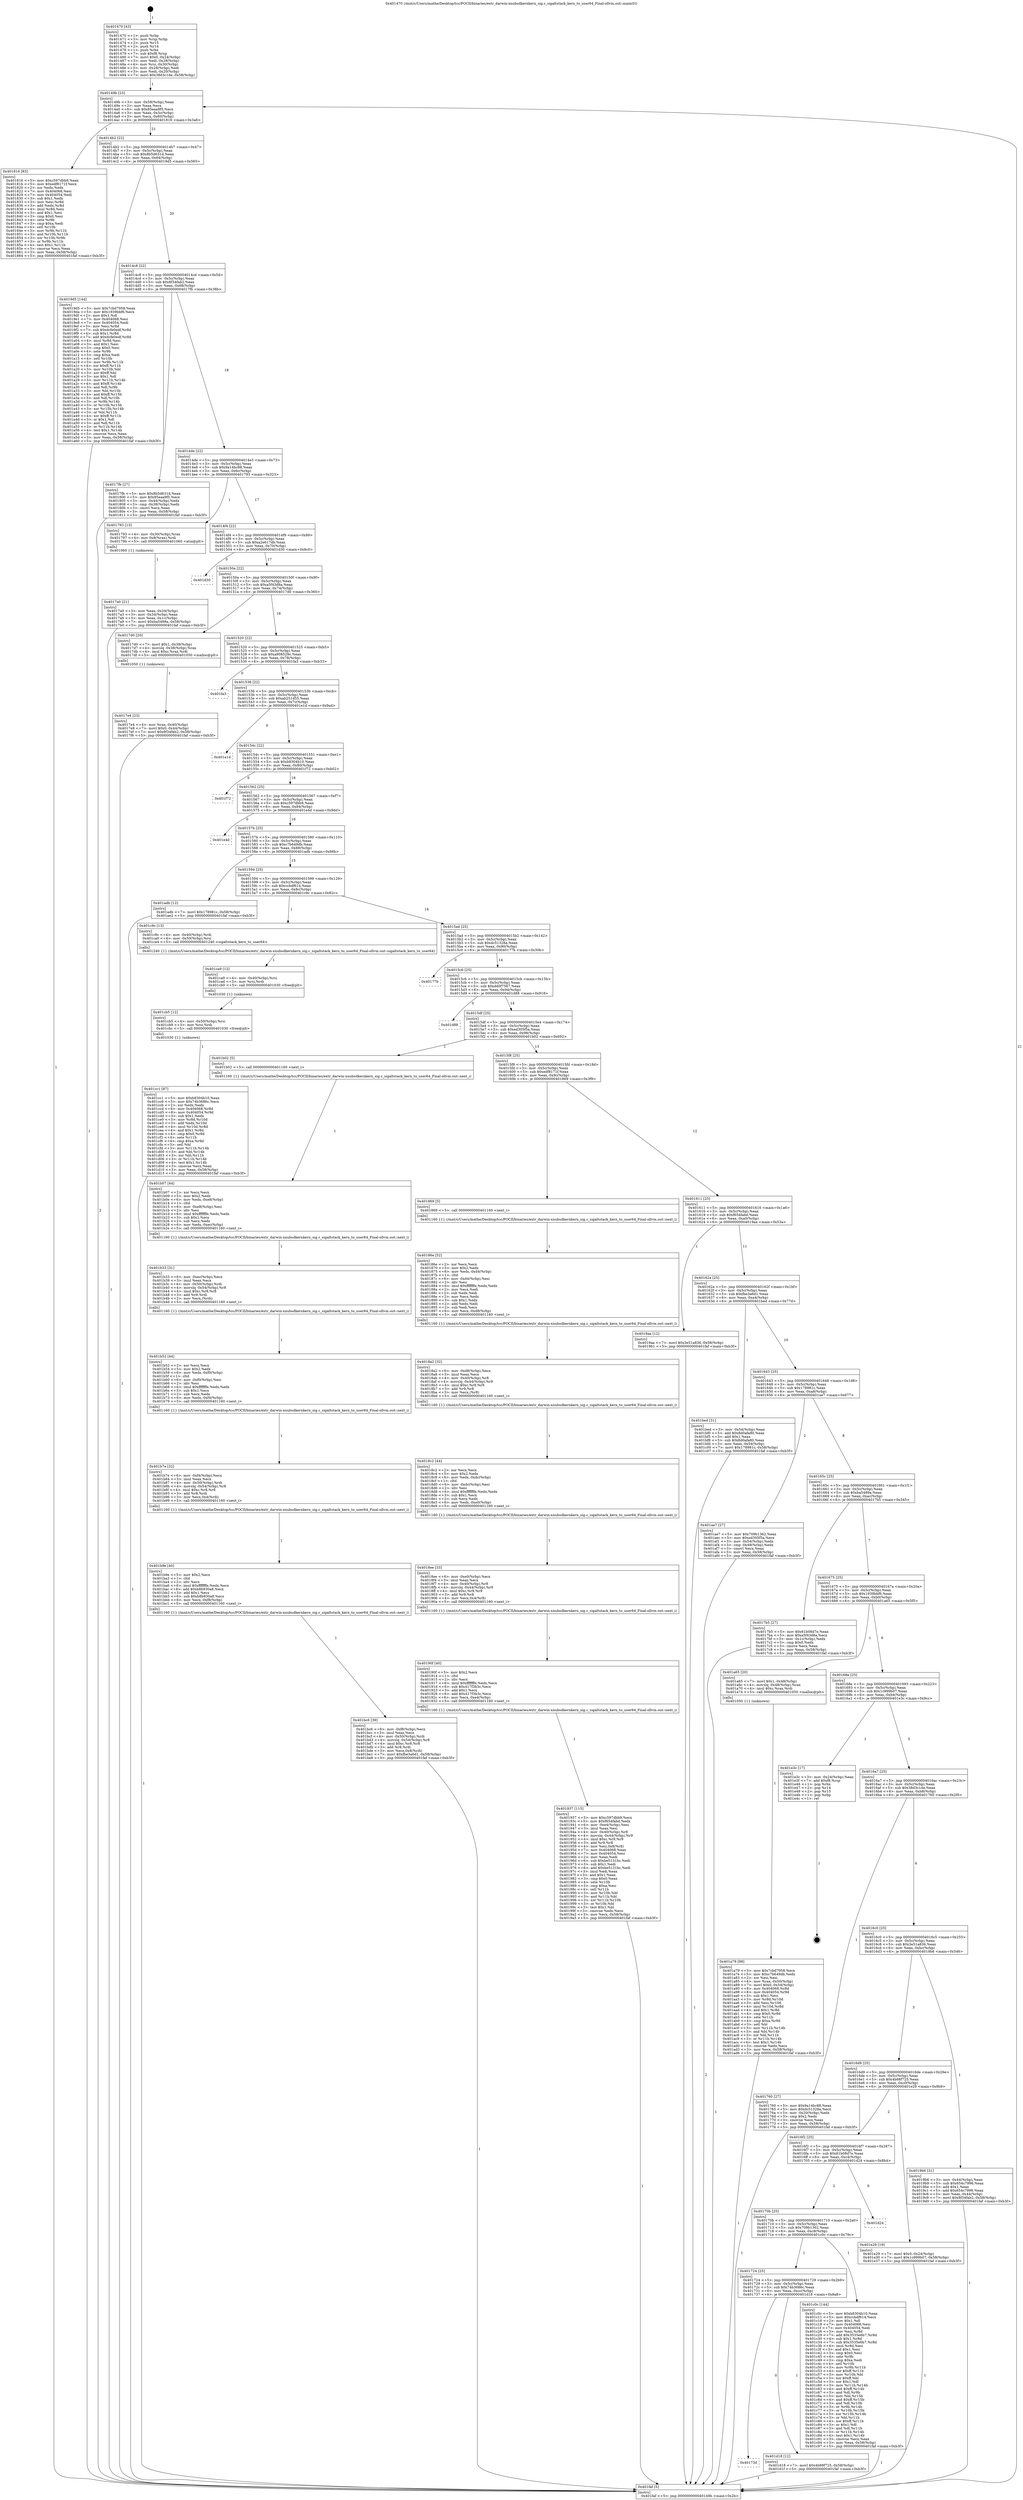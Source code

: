 digraph "0x401470" {
  label = "0x401470 (/mnt/c/Users/mathe/Desktop/tcc/POCII/binaries/extr_darwin-xnubsdkernkern_sig.c_sigaltstack_kern_to_user64_Final-ollvm.out::main(0))"
  labelloc = "t"
  node[shape=record]

  Entry [label="",width=0.3,height=0.3,shape=circle,fillcolor=black,style=filled]
  "0x40149b" [label="{
     0x40149b [23]\l
     | [instrs]\l
     &nbsp;&nbsp;0x40149b \<+3\>: mov -0x58(%rbp),%eax\l
     &nbsp;&nbsp;0x40149e \<+2\>: mov %eax,%ecx\l
     &nbsp;&nbsp;0x4014a0 \<+6\>: sub $0x85eaa9f5,%ecx\l
     &nbsp;&nbsp;0x4014a6 \<+3\>: mov %eax,-0x5c(%rbp)\l
     &nbsp;&nbsp;0x4014a9 \<+3\>: mov %ecx,-0x60(%rbp)\l
     &nbsp;&nbsp;0x4014ac \<+6\>: je 0000000000401816 \<main+0x3a6\>\l
  }"]
  "0x401816" [label="{
     0x401816 [83]\l
     | [instrs]\l
     &nbsp;&nbsp;0x401816 \<+5\>: mov $0xc597dbb9,%eax\l
     &nbsp;&nbsp;0x40181b \<+5\>: mov $0xedf8171f,%ecx\l
     &nbsp;&nbsp;0x401820 \<+2\>: xor %edx,%edx\l
     &nbsp;&nbsp;0x401822 \<+7\>: mov 0x404068,%esi\l
     &nbsp;&nbsp;0x401829 \<+7\>: mov 0x404054,%edi\l
     &nbsp;&nbsp;0x401830 \<+3\>: sub $0x1,%edx\l
     &nbsp;&nbsp;0x401833 \<+3\>: mov %esi,%r8d\l
     &nbsp;&nbsp;0x401836 \<+3\>: add %edx,%r8d\l
     &nbsp;&nbsp;0x401839 \<+4\>: imul %r8d,%esi\l
     &nbsp;&nbsp;0x40183d \<+3\>: and $0x1,%esi\l
     &nbsp;&nbsp;0x401840 \<+3\>: cmp $0x0,%esi\l
     &nbsp;&nbsp;0x401843 \<+4\>: sete %r9b\l
     &nbsp;&nbsp;0x401847 \<+3\>: cmp $0xa,%edi\l
     &nbsp;&nbsp;0x40184a \<+4\>: setl %r10b\l
     &nbsp;&nbsp;0x40184e \<+3\>: mov %r9b,%r11b\l
     &nbsp;&nbsp;0x401851 \<+3\>: and %r10b,%r11b\l
     &nbsp;&nbsp;0x401854 \<+3\>: xor %r10b,%r9b\l
     &nbsp;&nbsp;0x401857 \<+3\>: or %r9b,%r11b\l
     &nbsp;&nbsp;0x40185a \<+4\>: test $0x1,%r11b\l
     &nbsp;&nbsp;0x40185e \<+3\>: cmovne %ecx,%eax\l
     &nbsp;&nbsp;0x401861 \<+3\>: mov %eax,-0x58(%rbp)\l
     &nbsp;&nbsp;0x401864 \<+5\>: jmp 0000000000401faf \<main+0xb3f\>\l
  }"]
  "0x4014b2" [label="{
     0x4014b2 [22]\l
     | [instrs]\l
     &nbsp;&nbsp;0x4014b2 \<+5\>: jmp 00000000004014b7 \<main+0x47\>\l
     &nbsp;&nbsp;0x4014b7 \<+3\>: mov -0x5c(%rbp),%eax\l
     &nbsp;&nbsp;0x4014ba \<+5\>: sub $0x8b5d631d,%eax\l
     &nbsp;&nbsp;0x4014bf \<+3\>: mov %eax,-0x64(%rbp)\l
     &nbsp;&nbsp;0x4014c2 \<+6\>: je 00000000004019d5 \<main+0x565\>\l
  }"]
  Exit [label="",width=0.3,height=0.3,shape=circle,fillcolor=black,style=filled,peripheries=2]
  "0x4019d5" [label="{
     0x4019d5 [144]\l
     | [instrs]\l
     &nbsp;&nbsp;0x4019d5 \<+5\>: mov $0x7cbd7958,%eax\l
     &nbsp;&nbsp;0x4019da \<+5\>: mov $0x1939bbf6,%ecx\l
     &nbsp;&nbsp;0x4019df \<+2\>: mov $0x1,%dl\l
     &nbsp;&nbsp;0x4019e1 \<+7\>: mov 0x404068,%esi\l
     &nbsp;&nbsp;0x4019e8 \<+7\>: mov 0x404054,%edi\l
     &nbsp;&nbsp;0x4019ef \<+3\>: mov %esi,%r8d\l
     &nbsp;&nbsp;0x4019f2 \<+7\>: sub $0xdcfe0edf,%r8d\l
     &nbsp;&nbsp;0x4019f9 \<+4\>: sub $0x1,%r8d\l
     &nbsp;&nbsp;0x4019fd \<+7\>: add $0xdcfe0edf,%r8d\l
     &nbsp;&nbsp;0x401a04 \<+4\>: imul %r8d,%esi\l
     &nbsp;&nbsp;0x401a08 \<+3\>: and $0x1,%esi\l
     &nbsp;&nbsp;0x401a0b \<+3\>: cmp $0x0,%esi\l
     &nbsp;&nbsp;0x401a0e \<+4\>: sete %r9b\l
     &nbsp;&nbsp;0x401a12 \<+3\>: cmp $0xa,%edi\l
     &nbsp;&nbsp;0x401a15 \<+4\>: setl %r10b\l
     &nbsp;&nbsp;0x401a19 \<+3\>: mov %r9b,%r11b\l
     &nbsp;&nbsp;0x401a1c \<+4\>: xor $0xff,%r11b\l
     &nbsp;&nbsp;0x401a20 \<+3\>: mov %r10b,%bl\l
     &nbsp;&nbsp;0x401a23 \<+3\>: xor $0xff,%bl\l
     &nbsp;&nbsp;0x401a26 \<+3\>: xor $0x1,%dl\l
     &nbsp;&nbsp;0x401a29 \<+3\>: mov %r11b,%r14b\l
     &nbsp;&nbsp;0x401a2c \<+4\>: and $0xff,%r14b\l
     &nbsp;&nbsp;0x401a30 \<+3\>: and %dl,%r9b\l
     &nbsp;&nbsp;0x401a33 \<+3\>: mov %bl,%r15b\l
     &nbsp;&nbsp;0x401a36 \<+4\>: and $0xff,%r15b\l
     &nbsp;&nbsp;0x401a3a \<+3\>: and %dl,%r10b\l
     &nbsp;&nbsp;0x401a3d \<+3\>: or %r9b,%r14b\l
     &nbsp;&nbsp;0x401a40 \<+3\>: or %r10b,%r15b\l
     &nbsp;&nbsp;0x401a43 \<+3\>: xor %r15b,%r14b\l
     &nbsp;&nbsp;0x401a46 \<+3\>: or %bl,%r11b\l
     &nbsp;&nbsp;0x401a49 \<+4\>: xor $0xff,%r11b\l
     &nbsp;&nbsp;0x401a4d \<+3\>: or $0x1,%dl\l
     &nbsp;&nbsp;0x401a50 \<+3\>: and %dl,%r11b\l
     &nbsp;&nbsp;0x401a53 \<+3\>: or %r11b,%r14b\l
     &nbsp;&nbsp;0x401a56 \<+4\>: test $0x1,%r14b\l
     &nbsp;&nbsp;0x401a5a \<+3\>: cmovne %ecx,%eax\l
     &nbsp;&nbsp;0x401a5d \<+3\>: mov %eax,-0x58(%rbp)\l
     &nbsp;&nbsp;0x401a60 \<+5\>: jmp 0000000000401faf \<main+0xb3f\>\l
  }"]
  "0x4014c8" [label="{
     0x4014c8 [22]\l
     | [instrs]\l
     &nbsp;&nbsp;0x4014c8 \<+5\>: jmp 00000000004014cd \<main+0x5d\>\l
     &nbsp;&nbsp;0x4014cd \<+3\>: mov -0x5c(%rbp),%eax\l
     &nbsp;&nbsp;0x4014d0 \<+5\>: sub $0x8f34fab2,%eax\l
     &nbsp;&nbsp;0x4014d5 \<+3\>: mov %eax,-0x68(%rbp)\l
     &nbsp;&nbsp;0x4014d8 \<+6\>: je 00000000004017fb \<main+0x38b\>\l
  }"]
  "0x40173d" [label="{
     0x40173d\l
  }", style=dashed]
  "0x4017fb" [label="{
     0x4017fb [27]\l
     | [instrs]\l
     &nbsp;&nbsp;0x4017fb \<+5\>: mov $0x8b5d631d,%eax\l
     &nbsp;&nbsp;0x401800 \<+5\>: mov $0x85eaa9f5,%ecx\l
     &nbsp;&nbsp;0x401805 \<+3\>: mov -0x44(%rbp),%edx\l
     &nbsp;&nbsp;0x401808 \<+3\>: cmp -0x38(%rbp),%edx\l
     &nbsp;&nbsp;0x40180b \<+3\>: cmovl %ecx,%eax\l
     &nbsp;&nbsp;0x40180e \<+3\>: mov %eax,-0x58(%rbp)\l
     &nbsp;&nbsp;0x401811 \<+5\>: jmp 0000000000401faf \<main+0xb3f\>\l
  }"]
  "0x4014de" [label="{
     0x4014de [22]\l
     | [instrs]\l
     &nbsp;&nbsp;0x4014de \<+5\>: jmp 00000000004014e3 \<main+0x73\>\l
     &nbsp;&nbsp;0x4014e3 \<+3\>: mov -0x5c(%rbp),%eax\l
     &nbsp;&nbsp;0x4014e6 \<+5\>: sub $0x9a14bc88,%eax\l
     &nbsp;&nbsp;0x4014eb \<+3\>: mov %eax,-0x6c(%rbp)\l
     &nbsp;&nbsp;0x4014ee \<+6\>: je 0000000000401793 \<main+0x323\>\l
  }"]
  "0x401d18" [label="{
     0x401d18 [12]\l
     | [instrs]\l
     &nbsp;&nbsp;0x401d18 \<+7\>: movl $0x4b88f725,-0x58(%rbp)\l
     &nbsp;&nbsp;0x401d1f \<+5\>: jmp 0000000000401faf \<main+0xb3f\>\l
  }"]
  "0x401793" [label="{
     0x401793 [13]\l
     | [instrs]\l
     &nbsp;&nbsp;0x401793 \<+4\>: mov -0x30(%rbp),%rax\l
     &nbsp;&nbsp;0x401797 \<+4\>: mov 0x8(%rax),%rdi\l
     &nbsp;&nbsp;0x40179b \<+5\>: call 0000000000401060 \<atoi@plt\>\l
     | [calls]\l
     &nbsp;&nbsp;0x401060 \{1\} (unknown)\l
  }"]
  "0x4014f4" [label="{
     0x4014f4 [22]\l
     | [instrs]\l
     &nbsp;&nbsp;0x4014f4 \<+5\>: jmp 00000000004014f9 \<main+0x89\>\l
     &nbsp;&nbsp;0x4014f9 \<+3\>: mov -0x5c(%rbp),%eax\l
     &nbsp;&nbsp;0x4014fc \<+5\>: sub $0xa2e617db,%eax\l
     &nbsp;&nbsp;0x401501 \<+3\>: mov %eax,-0x70(%rbp)\l
     &nbsp;&nbsp;0x401504 \<+6\>: je 0000000000401d30 \<main+0x8c0\>\l
  }"]
  "0x401cc1" [label="{
     0x401cc1 [87]\l
     | [instrs]\l
     &nbsp;&nbsp;0x401cc1 \<+5\>: mov $0xb8304b10,%eax\l
     &nbsp;&nbsp;0x401cc6 \<+5\>: mov $0x74b3686c,%ecx\l
     &nbsp;&nbsp;0x401ccb \<+2\>: xor %edx,%edx\l
     &nbsp;&nbsp;0x401ccd \<+8\>: mov 0x404068,%r8d\l
     &nbsp;&nbsp;0x401cd5 \<+8\>: mov 0x404054,%r9d\l
     &nbsp;&nbsp;0x401cdd \<+3\>: sub $0x1,%edx\l
     &nbsp;&nbsp;0x401ce0 \<+3\>: mov %r8d,%r10d\l
     &nbsp;&nbsp;0x401ce3 \<+3\>: add %edx,%r10d\l
     &nbsp;&nbsp;0x401ce6 \<+4\>: imul %r10d,%r8d\l
     &nbsp;&nbsp;0x401cea \<+4\>: and $0x1,%r8d\l
     &nbsp;&nbsp;0x401cee \<+4\>: cmp $0x0,%r8d\l
     &nbsp;&nbsp;0x401cf2 \<+4\>: sete %r11b\l
     &nbsp;&nbsp;0x401cf6 \<+4\>: cmp $0xa,%r9d\l
     &nbsp;&nbsp;0x401cfa \<+3\>: setl %bl\l
     &nbsp;&nbsp;0x401cfd \<+3\>: mov %r11b,%r14b\l
     &nbsp;&nbsp;0x401d00 \<+3\>: and %bl,%r14b\l
     &nbsp;&nbsp;0x401d03 \<+3\>: xor %bl,%r11b\l
     &nbsp;&nbsp;0x401d06 \<+3\>: or %r11b,%r14b\l
     &nbsp;&nbsp;0x401d09 \<+4\>: test $0x1,%r14b\l
     &nbsp;&nbsp;0x401d0d \<+3\>: cmovne %ecx,%eax\l
     &nbsp;&nbsp;0x401d10 \<+3\>: mov %eax,-0x58(%rbp)\l
     &nbsp;&nbsp;0x401d13 \<+5\>: jmp 0000000000401faf \<main+0xb3f\>\l
  }"]
  "0x401d30" [label="{
     0x401d30\l
  }", style=dashed]
  "0x40150a" [label="{
     0x40150a [22]\l
     | [instrs]\l
     &nbsp;&nbsp;0x40150a \<+5\>: jmp 000000000040150f \<main+0x9f\>\l
     &nbsp;&nbsp;0x40150f \<+3\>: mov -0x5c(%rbp),%eax\l
     &nbsp;&nbsp;0x401512 \<+5\>: sub $0xa5f43d8a,%eax\l
     &nbsp;&nbsp;0x401517 \<+3\>: mov %eax,-0x74(%rbp)\l
     &nbsp;&nbsp;0x40151a \<+6\>: je 00000000004017d0 \<main+0x360\>\l
  }"]
  "0x401cb5" [label="{
     0x401cb5 [12]\l
     | [instrs]\l
     &nbsp;&nbsp;0x401cb5 \<+4\>: mov -0x50(%rbp),%rsi\l
     &nbsp;&nbsp;0x401cb9 \<+3\>: mov %rsi,%rdi\l
     &nbsp;&nbsp;0x401cbc \<+5\>: call 0000000000401030 \<free@plt\>\l
     | [calls]\l
     &nbsp;&nbsp;0x401030 \{1\} (unknown)\l
  }"]
  "0x4017d0" [label="{
     0x4017d0 [20]\l
     | [instrs]\l
     &nbsp;&nbsp;0x4017d0 \<+7\>: movl $0x1,-0x38(%rbp)\l
     &nbsp;&nbsp;0x4017d7 \<+4\>: movslq -0x38(%rbp),%rax\l
     &nbsp;&nbsp;0x4017db \<+4\>: imul $0xc,%rax,%rdi\l
     &nbsp;&nbsp;0x4017df \<+5\>: call 0000000000401050 \<malloc@plt\>\l
     | [calls]\l
     &nbsp;&nbsp;0x401050 \{1\} (unknown)\l
  }"]
  "0x401520" [label="{
     0x401520 [22]\l
     | [instrs]\l
     &nbsp;&nbsp;0x401520 \<+5\>: jmp 0000000000401525 \<main+0xb5\>\l
     &nbsp;&nbsp;0x401525 \<+3\>: mov -0x5c(%rbp),%eax\l
     &nbsp;&nbsp;0x401528 \<+5\>: sub $0xa908529c,%eax\l
     &nbsp;&nbsp;0x40152d \<+3\>: mov %eax,-0x78(%rbp)\l
     &nbsp;&nbsp;0x401530 \<+6\>: je 0000000000401fa3 \<main+0xb33\>\l
  }"]
  "0x401ca9" [label="{
     0x401ca9 [12]\l
     | [instrs]\l
     &nbsp;&nbsp;0x401ca9 \<+4\>: mov -0x40(%rbp),%rsi\l
     &nbsp;&nbsp;0x401cad \<+3\>: mov %rsi,%rdi\l
     &nbsp;&nbsp;0x401cb0 \<+5\>: call 0000000000401030 \<free@plt\>\l
     | [calls]\l
     &nbsp;&nbsp;0x401030 \{1\} (unknown)\l
  }"]
  "0x401fa3" [label="{
     0x401fa3\l
  }", style=dashed]
  "0x401536" [label="{
     0x401536 [22]\l
     | [instrs]\l
     &nbsp;&nbsp;0x401536 \<+5\>: jmp 000000000040153b \<main+0xcb\>\l
     &nbsp;&nbsp;0x40153b \<+3\>: mov -0x5c(%rbp),%eax\l
     &nbsp;&nbsp;0x40153e \<+5\>: sub $0xab251d55,%eax\l
     &nbsp;&nbsp;0x401543 \<+3\>: mov %eax,-0x7c(%rbp)\l
     &nbsp;&nbsp;0x401546 \<+6\>: je 0000000000401e1d \<main+0x9ad\>\l
  }"]
  "0x401724" [label="{
     0x401724 [25]\l
     | [instrs]\l
     &nbsp;&nbsp;0x401724 \<+5\>: jmp 0000000000401729 \<main+0x2b9\>\l
     &nbsp;&nbsp;0x401729 \<+3\>: mov -0x5c(%rbp),%eax\l
     &nbsp;&nbsp;0x40172c \<+5\>: sub $0x74b3686c,%eax\l
     &nbsp;&nbsp;0x401731 \<+6\>: mov %eax,-0xcc(%rbp)\l
     &nbsp;&nbsp;0x401737 \<+6\>: je 0000000000401d18 \<main+0x8a8\>\l
  }"]
  "0x401e1d" [label="{
     0x401e1d\l
  }", style=dashed]
  "0x40154c" [label="{
     0x40154c [22]\l
     | [instrs]\l
     &nbsp;&nbsp;0x40154c \<+5\>: jmp 0000000000401551 \<main+0xe1\>\l
     &nbsp;&nbsp;0x401551 \<+3\>: mov -0x5c(%rbp),%eax\l
     &nbsp;&nbsp;0x401554 \<+5\>: sub $0xb8304b10,%eax\l
     &nbsp;&nbsp;0x401559 \<+3\>: mov %eax,-0x80(%rbp)\l
     &nbsp;&nbsp;0x40155c \<+6\>: je 0000000000401f72 \<main+0xb02\>\l
  }"]
  "0x401c0c" [label="{
     0x401c0c [144]\l
     | [instrs]\l
     &nbsp;&nbsp;0x401c0c \<+5\>: mov $0xb8304b10,%eax\l
     &nbsp;&nbsp;0x401c11 \<+5\>: mov $0xccbdf614,%ecx\l
     &nbsp;&nbsp;0x401c16 \<+2\>: mov $0x1,%dl\l
     &nbsp;&nbsp;0x401c18 \<+7\>: mov 0x404068,%esi\l
     &nbsp;&nbsp;0x401c1f \<+7\>: mov 0x404054,%edi\l
     &nbsp;&nbsp;0x401c26 \<+3\>: mov %esi,%r8d\l
     &nbsp;&nbsp;0x401c29 \<+7\>: add $0x3535e6b7,%r8d\l
     &nbsp;&nbsp;0x401c30 \<+4\>: sub $0x1,%r8d\l
     &nbsp;&nbsp;0x401c34 \<+7\>: sub $0x3535e6b7,%r8d\l
     &nbsp;&nbsp;0x401c3b \<+4\>: imul %r8d,%esi\l
     &nbsp;&nbsp;0x401c3f \<+3\>: and $0x1,%esi\l
     &nbsp;&nbsp;0x401c42 \<+3\>: cmp $0x0,%esi\l
     &nbsp;&nbsp;0x401c45 \<+4\>: sete %r9b\l
     &nbsp;&nbsp;0x401c49 \<+3\>: cmp $0xa,%edi\l
     &nbsp;&nbsp;0x401c4c \<+4\>: setl %r10b\l
     &nbsp;&nbsp;0x401c50 \<+3\>: mov %r9b,%r11b\l
     &nbsp;&nbsp;0x401c53 \<+4\>: xor $0xff,%r11b\l
     &nbsp;&nbsp;0x401c57 \<+3\>: mov %r10b,%bl\l
     &nbsp;&nbsp;0x401c5a \<+3\>: xor $0xff,%bl\l
     &nbsp;&nbsp;0x401c5d \<+3\>: xor $0x1,%dl\l
     &nbsp;&nbsp;0x401c60 \<+3\>: mov %r11b,%r14b\l
     &nbsp;&nbsp;0x401c63 \<+4\>: and $0xff,%r14b\l
     &nbsp;&nbsp;0x401c67 \<+3\>: and %dl,%r9b\l
     &nbsp;&nbsp;0x401c6a \<+3\>: mov %bl,%r15b\l
     &nbsp;&nbsp;0x401c6d \<+4\>: and $0xff,%r15b\l
     &nbsp;&nbsp;0x401c71 \<+3\>: and %dl,%r10b\l
     &nbsp;&nbsp;0x401c74 \<+3\>: or %r9b,%r14b\l
     &nbsp;&nbsp;0x401c77 \<+3\>: or %r10b,%r15b\l
     &nbsp;&nbsp;0x401c7a \<+3\>: xor %r15b,%r14b\l
     &nbsp;&nbsp;0x401c7d \<+3\>: or %bl,%r11b\l
     &nbsp;&nbsp;0x401c80 \<+4\>: xor $0xff,%r11b\l
     &nbsp;&nbsp;0x401c84 \<+3\>: or $0x1,%dl\l
     &nbsp;&nbsp;0x401c87 \<+3\>: and %dl,%r11b\l
     &nbsp;&nbsp;0x401c8a \<+3\>: or %r11b,%r14b\l
     &nbsp;&nbsp;0x401c8d \<+4\>: test $0x1,%r14b\l
     &nbsp;&nbsp;0x401c91 \<+3\>: cmovne %ecx,%eax\l
     &nbsp;&nbsp;0x401c94 \<+3\>: mov %eax,-0x58(%rbp)\l
     &nbsp;&nbsp;0x401c97 \<+5\>: jmp 0000000000401faf \<main+0xb3f\>\l
  }"]
  "0x401f72" [label="{
     0x401f72\l
  }", style=dashed]
  "0x401562" [label="{
     0x401562 [25]\l
     | [instrs]\l
     &nbsp;&nbsp;0x401562 \<+5\>: jmp 0000000000401567 \<main+0xf7\>\l
     &nbsp;&nbsp;0x401567 \<+3\>: mov -0x5c(%rbp),%eax\l
     &nbsp;&nbsp;0x40156a \<+5\>: sub $0xc597dbb9,%eax\l
     &nbsp;&nbsp;0x40156f \<+6\>: mov %eax,-0x84(%rbp)\l
     &nbsp;&nbsp;0x401575 \<+6\>: je 0000000000401e4d \<main+0x9dd\>\l
  }"]
  "0x40170b" [label="{
     0x40170b [25]\l
     | [instrs]\l
     &nbsp;&nbsp;0x40170b \<+5\>: jmp 0000000000401710 \<main+0x2a0\>\l
     &nbsp;&nbsp;0x401710 \<+3\>: mov -0x5c(%rbp),%eax\l
     &nbsp;&nbsp;0x401713 \<+5\>: sub $0x709b1362,%eax\l
     &nbsp;&nbsp;0x401718 \<+6\>: mov %eax,-0xc8(%rbp)\l
     &nbsp;&nbsp;0x40171e \<+6\>: je 0000000000401c0c \<main+0x79c\>\l
  }"]
  "0x401e4d" [label="{
     0x401e4d\l
  }", style=dashed]
  "0x40157b" [label="{
     0x40157b [25]\l
     | [instrs]\l
     &nbsp;&nbsp;0x40157b \<+5\>: jmp 0000000000401580 \<main+0x110\>\l
     &nbsp;&nbsp;0x401580 \<+3\>: mov -0x5c(%rbp),%eax\l
     &nbsp;&nbsp;0x401583 \<+5\>: sub $0xc7b649db,%eax\l
     &nbsp;&nbsp;0x401588 \<+6\>: mov %eax,-0x88(%rbp)\l
     &nbsp;&nbsp;0x40158e \<+6\>: je 0000000000401adb \<main+0x66b\>\l
  }"]
  "0x401d24" [label="{
     0x401d24\l
  }", style=dashed]
  "0x401adb" [label="{
     0x401adb [12]\l
     | [instrs]\l
     &nbsp;&nbsp;0x401adb \<+7\>: movl $0x178981c,-0x58(%rbp)\l
     &nbsp;&nbsp;0x401ae2 \<+5\>: jmp 0000000000401faf \<main+0xb3f\>\l
  }"]
  "0x401594" [label="{
     0x401594 [25]\l
     | [instrs]\l
     &nbsp;&nbsp;0x401594 \<+5\>: jmp 0000000000401599 \<main+0x129\>\l
     &nbsp;&nbsp;0x401599 \<+3\>: mov -0x5c(%rbp),%eax\l
     &nbsp;&nbsp;0x40159c \<+5\>: sub $0xccbdf614,%eax\l
     &nbsp;&nbsp;0x4015a1 \<+6\>: mov %eax,-0x8c(%rbp)\l
     &nbsp;&nbsp;0x4015a7 \<+6\>: je 0000000000401c9c \<main+0x82c\>\l
  }"]
  "0x4016f2" [label="{
     0x4016f2 [25]\l
     | [instrs]\l
     &nbsp;&nbsp;0x4016f2 \<+5\>: jmp 00000000004016f7 \<main+0x287\>\l
     &nbsp;&nbsp;0x4016f7 \<+3\>: mov -0x5c(%rbp),%eax\l
     &nbsp;&nbsp;0x4016fa \<+5\>: sub $0x61b08d7e,%eax\l
     &nbsp;&nbsp;0x4016ff \<+6\>: mov %eax,-0xc4(%rbp)\l
     &nbsp;&nbsp;0x401705 \<+6\>: je 0000000000401d24 \<main+0x8b4\>\l
  }"]
  "0x401c9c" [label="{
     0x401c9c [13]\l
     | [instrs]\l
     &nbsp;&nbsp;0x401c9c \<+4\>: mov -0x40(%rbp),%rdi\l
     &nbsp;&nbsp;0x401ca0 \<+4\>: mov -0x50(%rbp),%rsi\l
     &nbsp;&nbsp;0x401ca4 \<+5\>: call 0000000000401240 \<sigaltstack_kern_to_user64\>\l
     | [calls]\l
     &nbsp;&nbsp;0x401240 \{1\} (/mnt/c/Users/mathe/Desktop/tcc/POCII/binaries/extr_darwin-xnubsdkernkern_sig.c_sigaltstack_kern_to_user64_Final-ollvm.out::sigaltstack_kern_to_user64)\l
  }"]
  "0x4015ad" [label="{
     0x4015ad [25]\l
     | [instrs]\l
     &nbsp;&nbsp;0x4015ad \<+5\>: jmp 00000000004015b2 \<main+0x142\>\l
     &nbsp;&nbsp;0x4015b2 \<+3\>: mov -0x5c(%rbp),%eax\l
     &nbsp;&nbsp;0x4015b5 \<+5\>: sub $0xdc51328a,%eax\l
     &nbsp;&nbsp;0x4015ba \<+6\>: mov %eax,-0x90(%rbp)\l
     &nbsp;&nbsp;0x4015c0 \<+6\>: je 000000000040177b \<main+0x30b\>\l
  }"]
  "0x401e29" [label="{
     0x401e29 [19]\l
     | [instrs]\l
     &nbsp;&nbsp;0x401e29 \<+7\>: movl $0x0,-0x24(%rbp)\l
     &nbsp;&nbsp;0x401e30 \<+7\>: movl $0x1c999b07,-0x58(%rbp)\l
     &nbsp;&nbsp;0x401e37 \<+5\>: jmp 0000000000401faf \<main+0xb3f\>\l
  }"]
  "0x40177b" [label="{
     0x40177b\l
  }", style=dashed]
  "0x4015c6" [label="{
     0x4015c6 [25]\l
     | [instrs]\l
     &nbsp;&nbsp;0x4015c6 \<+5\>: jmp 00000000004015cb \<main+0x15b\>\l
     &nbsp;&nbsp;0x4015cb \<+3\>: mov -0x5c(%rbp),%eax\l
     &nbsp;&nbsp;0x4015ce \<+5\>: sub $0xdd0f7567,%eax\l
     &nbsp;&nbsp;0x4015d3 \<+6\>: mov %eax,-0x94(%rbp)\l
     &nbsp;&nbsp;0x4015d9 \<+6\>: je 0000000000401d88 \<main+0x918\>\l
  }"]
  "0x401bc6" [label="{
     0x401bc6 [39]\l
     | [instrs]\l
     &nbsp;&nbsp;0x401bc6 \<+6\>: mov -0xf8(%rbp),%ecx\l
     &nbsp;&nbsp;0x401bcc \<+3\>: imul %eax,%ecx\l
     &nbsp;&nbsp;0x401bcf \<+4\>: mov -0x50(%rbp),%rdi\l
     &nbsp;&nbsp;0x401bd3 \<+4\>: movslq -0x54(%rbp),%r8\l
     &nbsp;&nbsp;0x401bd7 \<+4\>: imul $0xc,%r8,%r8\l
     &nbsp;&nbsp;0x401bdb \<+3\>: add %r8,%rdi\l
     &nbsp;&nbsp;0x401bde \<+3\>: mov %ecx,0x8(%rdi)\l
     &nbsp;&nbsp;0x401be1 \<+7\>: movl $0xfbe3a6d1,-0x58(%rbp)\l
     &nbsp;&nbsp;0x401be8 \<+5\>: jmp 0000000000401faf \<main+0xb3f\>\l
  }"]
  "0x401d88" [label="{
     0x401d88\l
  }", style=dashed]
  "0x4015df" [label="{
     0x4015df [25]\l
     | [instrs]\l
     &nbsp;&nbsp;0x4015df \<+5\>: jmp 00000000004015e4 \<main+0x174\>\l
     &nbsp;&nbsp;0x4015e4 \<+3\>: mov -0x5c(%rbp),%eax\l
     &nbsp;&nbsp;0x4015e7 \<+5\>: sub $0xed305f5a,%eax\l
     &nbsp;&nbsp;0x4015ec \<+6\>: mov %eax,-0x98(%rbp)\l
     &nbsp;&nbsp;0x4015f2 \<+6\>: je 0000000000401b02 \<main+0x692\>\l
  }"]
  "0x401b9e" [label="{
     0x401b9e [40]\l
     | [instrs]\l
     &nbsp;&nbsp;0x401b9e \<+5\>: mov $0x2,%ecx\l
     &nbsp;&nbsp;0x401ba3 \<+1\>: cltd\l
     &nbsp;&nbsp;0x401ba4 \<+2\>: idiv %ecx\l
     &nbsp;&nbsp;0x401ba6 \<+6\>: imul $0xfffffffe,%edx,%ecx\l
     &nbsp;&nbsp;0x401bac \<+6\>: add $0xb8b930a8,%ecx\l
     &nbsp;&nbsp;0x401bb2 \<+3\>: add $0x1,%ecx\l
     &nbsp;&nbsp;0x401bb5 \<+6\>: sub $0xb8b930a8,%ecx\l
     &nbsp;&nbsp;0x401bbb \<+6\>: mov %ecx,-0xf8(%rbp)\l
     &nbsp;&nbsp;0x401bc1 \<+5\>: call 0000000000401160 \<next_i\>\l
     | [calls]\l
     &nbsp;&nbsp;0x401160 \{1\} (/mnt/c/Users/mathe/Desktop/tcc/POCII/binaries/extr_darwin-xnubsdkernkern_sig.c_sigaltstack_kern_to_user64_Final-ollvm.out::next_i)\l
  }"]
  "0x401b02" [label="{
     0x401b02 [5]\l
     | [instrs]\l
     &nbsp;&nbsp;0x401b02 \<+5\>: call 0000000000401160 \<next_i\>\l
     | [calls]\l
     &nbsp;&nbsp;0x401160 \{1\} (/mnt/c/Users/mathe/Desktop/tcc/POCII/binaries/extr_darwin-xnubsdkernkern_sig.c_sigaltstack_kern_to_user64_Final-ollvm.out::next_i)\l
  }"]
  "0x4015f8" [label="{
     0x4015f8 [25]\l
     | [instrs]\l
     &nbsp;&nbsp;0x4015f8 \<+5\>: jmp 00000000004015fd \<main+0x18d\>\l
     &nbsp;&nbsp;0x4015fd \<+3\>: mov -0x5c(%rbp),%eax\l
     &nbsp;&nbsp;0x401600 \<+5\>: sub $0xedf8171f,%eax\l
     &nbsp;&nbsp;0x401605 \<+6\>: mov %eax,-0x9c(%rbp)\l
     &nbsp;&nbsp;0x40160b \<+6\>: je 0000000000401869 \<main+0x3f9\>\l
  }"]
  "0x401b7e" [label="{
     0x401b7e [32]\l
     | [instrs]\l
     &nbsp;&nbsp;0x401b7e \<+6\>: mov -0xf4(%rbp),%ecx\l
     &nbsp;&nbsp;0x401b84 \<+3\>: imul %eax,%ecx\l
     &nbsp;&nbsp;0x401b87 \<+4\>: mov -0x50(%rbp),%rdi\l
     &nbsp;&nbsp;0x401b8b \<+4\>: movslq -0x54(%rbp),%r8\l
     &nbsp;&nbsp;0x401b8f \<+4\>: imul $0xc,%r8,%r8\l
     &nbsp;&nbsp;0x401b93 \<+3\>: add %r8,%rdi\l
     &nbsp;&nbsp;0x401b96 \<+3\>: mov %ecx,0x4(%rdi)\l
     &nbsp;&nbsp;0x401b99 \<+5\>: call 0000000000401160 \<next_i\>\l
     | [calls]\l
     &nbsp;&nbsp;0x401160 \{1\} (/mnt/c/Users/mathe/Desktop/tcc/POCII/binaries/extr_darwin-xnubsdkernkern_sig.c_sigaltstack_kern_to_user64_Final-ollvm.out::next_i)\l
  }"]
  "0x401869" [label="{
     0x401869 [5]\l
     | [instrs]\l
     &nbsp;&nbsp;0x401869 \<+5\>: call 0000000000401160 \<next_i\>\l
     | [calls]\l
     &nbsp;&nbsp;0x401160 \{1\} (/mnt/c/Users/mathe/Desktop/tcc/POCII/binaries/extr_darwin-xnubsdkernkern_sig.c_sigaltstack_kern_to_user64_Final-ollvm.out::next_i)\l
  }"]
  "0x401611" [label="{
     0x401611 [25]\l
     | [instrs]\l
     &nbsp;&nbsp;0x401611 \<+5\>: jmp 0000000000401616 \<main+0x1a6\>\l
     &nbsp;&nbsp;0x401616 \<+3\>: mov -0x5c(%rbp),%eax\l
     &nbsp;&nbsp;0x401619 \<+5\>: sub $0xf654fabd,%eax\l
     &nbsp;&nbsp;0x40161e \<+6\>: mov %eax,-0xa0(%rbp)\l
     &nbsp;&nbsp;0x401624 \<+6\>: je 00000000004019aa \<main+0x53a\>\l
  }"]
  "0x401b52" [label="{
     0x401b52 [44]\l
     | [instrs]\l
     &nbsp;&nbsp;0x401b52 \<+2\>: xor %ecx,%ecx\l
     &nbsp;&nbsp;0x401b54 \<+5\>: mov $0x2,%edx\l
     &nbsp;&nbsp;0x401b59 \<+6\>: mov %edx,-0xf0(%rbp)\l
     &nbsp;&nbsp;0x401b5f \<+1\>: cltd\l
     &nbsp;&nbsp;0x401b60 \<+6\>: mov -0xf0(%rbp),%esi\l
     &nbsp;&nbsp;0x401b66 \<+2\>: idiv %esi\l
     &nbsp;&nbsp;0x401b68 \<+6\>: imul $0xfffffffe,%edx,%edx\l
     &nbsp;&nbsp;0x401b6e \<+3\>: sub $0x1,%ecx\l
     &nbsp;&nbsp;0x401b71 \<+2\>: sub %ecx,%edx\l
     &nbsp;&nbsp;0x401b73 \<+6\>: mov %edx,-0xf4(%rbp)\l
     &nbsp;&nbsp;0x401b79 \<+5\>: call 0000000000401160 \<next_i\>\l
     | [calls]\l
     &nbsp;&nbsp;0x401160 \{1\} (/mnt/c/Users/mathe/Desktop/tcc/POCII/binaries/extr_darwin-xnubsdkernkern_sig.c_sigaltstack_kern_to_user64_Final-ollvm.out::next_i)\l
  }"]
  "0x4019aa" [label="{
     0x4019aa [12]\l
     | [instrs]\l
     &nbsp;&nbsp;0x4019aa \<+7\>: movl $0x3e51a836,-0x58(%rbp)\l
     &nbsp;&nbsp;0x4019b1 \<+5\>: jmp 0000000000401faf \<main+0xb3f\>\l
  }"]
  "0x40162a" [label="{
     0x40162a [25]\l
     | [instrs]\l
     &nbsp;&nbsp;0x40162a \<+5\>: jmp 000000000040162f \<main+0x1bf\>\l
     &nbsp;&nbsp;0x40162f \<+3\>: mov -0x5c(%rbp),%eax\l
     &nbsp;&nbsp;0x401632 \<+5\>: sub $0xfbe3a6d1,%eax\l
     &nbsp;&nbsp;0x401637 \<+6\>: mov %eax,-0xa4(%rbp)\l
     &nbsp;&nbsp;0x40163d \<+6\>: je 0000000000401bed \<main+0x77d\>\l
  }"]
  "0x401b33" [label="{
     0x401b33 [31]\l
     | [instrs]\l
     &nbsp;&nbsp;0x401b33 \<+6\>: mov -0xec(%rbp),%ecx\l
     &nbsp;&nbsp;0x401b39 \<+3\>: imul %eax,%ecx\l
     &nbsp;&nbsp;0x401b3c \<+4\>: mov -0x50(%rbp),%rdi\l
     &nbsp;&nbsp;0x401b40 \<+4\>: movslq -0x54(%rbp),%r8\l
     &nbsp;&nbsp;0x401b44 \<+4\>: imul $0xc,%r8,%r8\l
     &nbsp;&nbsp;0x401b48 \<+3\>: add %r8,%rdi\l
     &nbsp;&nbsp;0x401b4b \<+2\>: mov %ecx,(%rdi)\l
     &nbsp;&nbsp;0x401b4d \<+5\>: call 0000000000401160 \<next_i\>\l
     | [calls]\l
     &nbsp;&nbsp;0x401160 \{1\} (/mnt/c/Users/mathe/Desktop/tcc/POCII/binaries/extr_darwin-xnubsdkernkern_sig.c_sigaltstack_kern_to_user64_Final-ollvm.out::next_i)\l
  }"]
  "0x401bed" [label="{
     0x401bed [31]\l
     | [instrs]\l
     &nbsp;&nbsp;0x401bed \<+3\>: mov -0x54(%rbp),%eax\l
     &nbsp;&nbsp;0x401bf0 \<+5\>: add $0x8d0afa80,%eax\l
     &nbsp;&nbsp;0x401bf5 \<+3\>: add $0x1,%eax\l
     &nbsp;&nbsp;0x401bf8 \<+5\>: sub $0x8d0afa80,%eax\l
     &nbsp;&nbsp;0x401bfd \<+3\>: mov %eax,-0x54(%rbp)\l
     &nbsp;&nbsp;0x401c00 \<+7\>: movl $0x178981c,-0x58(%rbp)\l
     &nbsp;&nbsp;0x401c07 \<+5\>: jmp 0000000000401faf \<main+0xb3f\>\l
  }"]
  "0x401643" [label="{
     0x401643 [25]\l
     | [instrs]\l
     &nbsp;&nbsp;0x401643 \<+5\>: jmp 0000000000401648 \<main+0x1d8\>\l
     &nbsp;&nbsp;0x401648 \<+3\>: mov -0x5c(%rbp),%eax\l
     &nbsp;&nbsp;0x40164b \<+5\>: sub $0x178981c,%eax\l
     &nbsp;&nbsp;0x401650 \<+6\>: mov %eax,-0xa8(%rbp)\l
     &nbsp;&nbsp;0x401656 \<+6\>: je 0000000000401ae7 \<main+0x677\>\l
  }"]
  "0x401b07" [label="{
     0x401b07 [44]\l
     | [instrs]\l
     &nbsp;&nbsp;0x401b07 \<+2\>: xor %ecx,%ecx\l
     &nbsp;&nbsp;0x401b09 \<+5\>: mov $0x2,%edx\l
     &nbsp;&nbsp;0x401b0e \<+6\>: mov %edx,-0xe8(%rbp)\l
     &nbsp;&nbsp;0x401b14 \<+1\>: cltd\l
     &nbsp;&nbsp;0x401b15 \<+6\>: mov -0xe8(%rbp),%esi\l
     &nbsp;&nbsp;0x401b1b \<+2\>: idiv %esi\l
     &nbsp;&nbsp;0x401b1d \<+6\>: imul $0xfffffffe,%edx,%edx\l
     &nbsp;&nbsp;0x401b23 \<+3\>: sub $0x1,%ecx\l
     &nbsp;&nbsp;0x401b26 \<+2\>: sub %ecx,%edx\l
     &nbsp;&nbsp;0x401b28 \<+6\>: mov %edx,-0xec(%rbp)\l
     &nbsp;&nbsp;0x401b2e \<+5\>: call 0000000000401160 \<next_i\>\l
     | [calls]\l
     &nbsp;&nbsp;0x401160 \{1\} (/mnt/c/Users/mathe/Desktop/tcc/POCII/binaries/extr_darwin-xnubsdkernkern_sig.c_sigaltstack_kern_to_user64_Final-ollvm.out::next_i)\l
  }"]
  "0x401ae7" [label="{
     0x401ae7 [27]\l
     | [instrs]\l
     &nbsp;&nbsp;0x401ae7 \<+5\>: mov $0x709b1362,%eax\l
     &nbsp;&nbsp;0x401aec \<+5\>: mov $0xed305f5a,%ecx\l
     &nbsp;&nbsp;0x401af1 \<+3\>: mov -0x54(%rbp),%edx\l
     &nbsp;&nbsp;0x401af4 \<+3\>: cmp -0x48(%rbp),%edx\l
     &nbsp;&nbsp;0x401af7 \<+3\>: cmovl %ecx,%eax\l
     &nbsp;&nbsp;0x401afa \<+3\>: mov %eax,-0x58(%rbp)\l
     &nbsp;&nbsp;0x401afd \<+5\>: jmp 0000000000401faf \<main+0xb3f\>\l
  }"]
  "0x40165c" [label="{
     0x40165c [25]\l
     | [instrs]\l
     &nbsp;&nbsp;0x40165c \<+5\>: jmp 0000000000401661 \<main+0x1f1\>\l
     &nbsp;&nbsp;0x401661 \<+3\>: mov -0x5c(%rbp),%eax\l
     &nbsp;&nbsp;0x401664 \<+5\>: sub $0xba5489a,%eax\l
     &nbsp;&nbsp;0x401669 \<+6\>: mov %eax,-0xac(%rbp)\l
     &nbsp;&nbsp;0x40166f \<+6\>: je 00000000004017b5 \<main+0x345\>\l
  }"]
  "0x401a79" [label="{
     0x401a79 [98]\l
     | [instrs]\l
     &nbsp;&nbsp;0x401a79 \<+5\>: mov $0x7cbd7958,%ecx\l
     &nbsp;&nbsp;0x401a7e \<+5\>: mov $0xc7b649db,%edx\l
     &nbsp;&nbsp;0x401a83 \<+2\>: xor %esi,%esi\l
     &nbsp;&nbsp;0x401a85 \<+4\>: mov %rax,-0x50(%rbp)\l
     &nbsp;&nbsp;0x401a89 \<+7\>: movl $0x0,-0x54(%rbp)\l
     &nbsp;&nbsp;0x401a90 \<+8\>: mov 0x404068,%r8d\l
     &nbsp;&nbsp;0x401a98 \<+8\>: mov 0x404054,%r9d\l
     &nbsp;&nbsp;0x401aa0 \<+3\>: sub $0x1,%esi\l
     &nbsp;&nbsp;0x401aa3 \<+3\>: mov %r8d,%r10d\l
     &nbsp;&nbsp;0x401aa6 \<+3\>: add %esi,%r10d\l
     &nbsp;&nbsp;0x401aa9 \<+4\>: imul %r10d,%r8d\l
     &nbsp;&nbsp;0x401aad \<+4\>: and $0x1,%r8d\l
     &nbsp;&nbsp;0x401ab1 \<+4\>: cmp $0x0,%r8d\l
     &nbsp;&nbsp;0x401ab5 \<+4\>: sete %r11b\l
     &nbsp;&nbsp;0x401ab9 \<+4\>: cmp $0xa,%r9d\l
     &nbsp;&nbsp;0x401abd \<+3\>: setl %bl\l
     &nbsp;&nbsp;0x401ac0 \<+3\>: mov %r11b,%r14b\l
     &nbsp;&nbsp;0x401ac3 \<+3\>: and %bl,%r14b\l
     &nbsp;&nbsp;0x401ac6 \<+3\>: xor %bl,%r11b\l
     &nbsp;&nbsp;0x401ac9 \<+3\>: or %r11b,%r14b\l
     &nbsp;&nbsp;0x401acc \<+4\>: test $0x1,%r14b\l
     &nbsp;&nbsp;0x401ad0 \<+3\>: cmovne %edx,%ecx\l
     &nbsp;&nbsp;0x401ad3 \<+3\>: mov %ecx,-0x58(%rbp)\l
     &nbsp;&nbsp;0x401ad6 \<+5\>: jmp 0000000000401faf \<main+0xb3f\>\l
  }"]
  "0x4017b5" [label="{
     0x4017b5 [27]\l
     | [instrs]\l
     &nbsp;&nbsp;0x4017b5 \<+5\>: mov $0x61b08d7e,%eax\l
     &nbsp;&nbsp;0x4017ba \<+5\>: mov $0xa5f43d8a,%ecx\l
     &nbsp;&nbsp;0x4017bf \<+3\>: mov -0x1c(%rbp),%edx\l
     &nbsp;&nbsp;0x4017c2 \<+3\>: cmp $0x0,%edx\l
     &nbsp;&nbsp;0x4017c5 \<+3\>: cmove %ecx,%eax\l
     &nbsp;&nbsp;0x4017c8 \<+3\>: mov %eax,-0x58(%rbp)\l
     &nbsp;&nbsp;0x4017cb \<+5\>: jmp 0000000000401faf \<main+0xb3f\>\l
  }"]
  "0x401675" [label="{
     0x401675 [25]\l
     | [instrs]\l
     &nbsp;&nbsp;0x401675 \<+5\>: jmp 000000000040167a \<main+0x20a\>\l
     &nbsp;&nbsp;0x40167a \<+3\>: mov -0x5c(%rbp),%eax\l
     &nbsp;&nbsp;0x40167d \<+5\>: sub $0x1939bbf6,%eax\l
     &nbsp;&nbsp;0x401682 \<+6\>: mov %eax,-0xb0(%rbp)\l
     &nbsp;&nbsp;0x401688 \<+6\>: je 0000000000401a65 \<main+0x5f5\>\l
  }"]
  "0x4016d9" [label="{
     0x4016d9 [25]\l
     | [instrs]\l
     &nbsp;&nbsp;0x4016d9 \<+5\>: jmp 00000000004016de \<main+0x26e\>\l
     &nbsp;&nbsp;0x4016de \<+3\>: mov -0x5c(%rbp),%eax\l
     &nbsp;&nbsp;0x4016e1 \<+5\>: sub $0x4b88f725,%eax\l
     &nbsp;&nbsp;0x4016e6 \<+6\>: mov %eax,-0xc0(%rbp)\l
     &nbsp;&nbsp;0x4016ec \<+6\>: je 0000000000401e29 \<main+0x9b9\>\l
  }"]
  "0x401a65" [label="{
     0x401a65 [20]\l
     | [instrs]\l
     &nbsp;&nbsp;0x401a65 \<+7\>: movl $0x1,-0x48(%rbp)\l
     &nbsp;&nbsp;0x401a6c \<+4\>: movslq -0x48(%rbp),%rax\l
     &nbsp;&nbsp;0x401a70 \<+4\>: imul $0xc,%rax,%rdi\l
     &nbsp;&nbsp;0x401a74 \<+5\>: call 0000000000401050 \<malloc@plt\>\l
     | [calls]\l
     &nbsp;&nbsp;0x401050 \{1\} (unknown)\l
  }"]
  "0x40168e" [label="{
     0x40168e [25]\l
     | [instrs]\l
     &nbsp;&nbsp;0x40168e \<+5\>: jmp 0000000000401693 \<main+0x223\>\l
     &nbsp;&nbsp;0x401693 \<+3\>: mov -0x5c(%rbp),%eax\l
     &nbsp;&nbsp;0x401696 \<+5\>: sub $0x1c999b07,%eax\l
     &nbsp;&nbsp;0x40169b \<+6\>: mov %eax,-0xb4(%rbp)\l
     &nbsp;&nbsp;0x4016a1 \<+6\>: je 0000000000401e3c \<main+0x9cc\>\l
  }"]
  "0x4019b6" [label="{
     0x4019b6 [31]\l
     | [instrs]\l
     &nbsp;&nbsp;0x4019b6 \<+3\>: mov -0x44(%rbp),%eax\l
     &nbsp;&nbsp;0x4019b9 \<+5\>: sub $0x654c7996,%eax\l
     &nbsp;&nbsp;0x4019be \<+3\>: add $0x1,%eax\l
     &nbsp;&nbsp;0x4019c1 \<+5\>: add $0x654c7996,%eax\l
     &nbsp;&nbsp;0x4019c6 \<+3\>: mov %eax,-0x44(%rbp)\l
     &nbsp;&nbsp;0x4019c9 \<+7\>: movl $0x8f34fab2,-0x58(%rbp)\l
     &nbsp;&nbsp;0x4019d0 \<+5\>: jmp 0000000000401faf \<main+0xb3f\>\l
  }"]
  "0x401e3c" [label="{
     0x401e3c [17]\l
     | [instrs]\l
     &nbsp;&nbsp;0x401e3c \<+3\>: mov -0x24(%rbp),%eax\l
     &nbsp;&nbsp;0x401e3f \<+7\>: add $0xf8,%rsp\l
     &nbsp;&nbsp;0x401e46 \<+1\>: pop %rbx\l
     &nbsp;&nbsp;0x401e47 \<+2\>: pop %r14\l
     &nbsp;&nbsp;0x401e49 \<+2\>: pop %r15\l
     &nbsp;&nbsp;0x401e4b \<+1\>: pop %rbp\l
     &nbsp;&nbsp;0x401e4c \<+1\>: ret\l
  }"]
  "0x4016a7" [label="{
     0x4016a7 [25]\l
     | [instrs]\l
     &nbsp;&nbsp;0x4016a7 \<+5\>: jmp 00000000004016ac \<main+0x23c\>\l
     &nbsp;&nbsp;0x4016ac \<+3\>: mov -0x5c(%rbp),%eax\l
     &nbsp;&nbsp;0x4016af \<+5\>: sub $0x38d3c1de,%eax\l
     &nbsp;&nbsp;0x4016b4 \<+6\>: mov %eax,-0xb8(%rbp)\l
     &nbsp;&nbsp;0x4016ba \<+6\>: je 0000000000401760 \<main+0x2f0\>\l
  }"]
  "0x401937" [label="{
     0x401937 [115]\l
     | [instrs]\l
     &nbsp;&nbsp;0x401937 \<+5\>: mov $0xc597dbb9,%ecx\l
     &nbsp;&nbsp;0x40193c \<+5\>: mov $0xf654fabd,%edx\l
     &nbsp;&nbsp;0x401941 \<+6\>: mov -0xe4(%rbp),%esi\l
     &nbsp;&nbsp;0x401947 \<+3\>: imul %eax,%esi\l
     &nbsp;&nbsp;0x40194a \<+4\>: mov -0x40(%rbp),%r8\l
     &nbsp;&nbsp;0x40194e \<+4\>: movslq -0x44(%rbp),%r9\l
     &nbsp;&nbsp;0x401952 \<+4\>: imul $0xc,%r9,%r9\l
     &nbsp;&nbsp;0x401956 \<+3\>: add %r9,%r8\l
     &nbsp;&nbsp;0x401959 \<+4\>: mov %esi,0x8(%r8)\l
     &nbsp;&nbsp;0x40195d \<+7\>: mov 0x404068,%eax\l
     &nbsp;&nbsp;0x401964 \<+7\>: mov 0x404054,%esi\l
     &nbsp;&nbsp;0x40196b \<+2\>: mov %eax,%edi\l
     &nbsp;&nbsp;0x40196d \<+6\>: sub $0xbe5131bc,%edi\l
     &nbsp;&nbsp;0x401973 \<+3\>: sub $0x1,%edi\l
     &nbsp;&nbsp;0x401976 \<+6\>: add $0xbe5131bc,%edi\l
     &nbsp;&nbsp;0x40197c \<+3\>: imul %edi,%eax\l
     &nbsp;&nbsp;0x40197f \<+3\>: and $0x1,%eax\l
     &nbsp;&nbsp;0x401982 \<+3\>: cmp $0x0,%eax\l
     &nbsp;&nbsp;0x401985 \<+4\>: sete %r10b\l
     &nbsp;&nbsp;0x401989 \<+3\>: cmp $0xa,%esi\l
     &nbsp;&nbsp;0x40198c \<+4\>: setl %r11b\l
     &nbsp;&nbsp;0x401990 \<+3\>: mov %r10b,%bl\l
     &nbsp;&nbsp;0x401993 \<+3\>: and %r11b,%bl\l
     &nbsp;&nbsp;0x401996 \<+3\>: xor %r11b,%r10b\l
     &nbsp;&nbsp;0x401999 \<+3\>: or %r10b,%bl\l
     &nbsp;&nbsp;0x40199c \<+3\>: test $0x1,%bl\l
     &nbsp;&nbsp;0x40199f \<+3\>: cmovne %edx,%ecx\l
     &nbsp;&nbsp;0x4019a2 \<+3\>: mov %ecx,-0x58(%rbp)\l
     &nbsp;&nbsp;0x4019a5 \<+5\>: jmp 0000000000401faf \<main+0xb3f\>\l
  }"]
  "0x401760" [label="{
     0x401760 [27]\l
     | [instrs]\l
     &nbsp;&nbsp;0x401760 \<+5\>: mov $0x9a14bc88,%eax\l
     &nbsp;&nbsp;0x401765 \<+5\>: mov $0xdc51328a,%ecx\l
     &nbsp;&nbsp;0x40176a \<+3\>: mov -0x20(%rbp),%edx\l
     &nbsp;&nbsp;0x40176d \<+3\>: cmp $0x2,%edx\l
     &nbsp;&nbsp;0x401770 \<+3\>: cmovne %ecx,%eax\l
     &nbsp;&nbsp;0x401773 \<+3\>: mov %eax,-0x58(%rbp)\l
     &nbsp;&nbsp;0x401776 \<+5\>: jmp 0000000000401faf \<main+0xb3f\>\l
  }"]
  "0x4016c0" [label="{
     0x4016c0 [25]\l
     | [instrs]\l
     &nbsp;&nbsp;0x4016c0 \<+5\>: jmp 00000000004016c5 \<main+0x255\>\l
     &nbsp;&nbsp;0x4016c5 \<+3\>: mov -0x5c(%rbp),%eax\l
     &nbsp;&nbsp;0x4016c8 \<+5\>: sub $0x3e51a836,%eax\l
     &nbsp;&nbsp;0x4016cd \<+6\>: mov %eax,-0xbc(%rbp)\l
     &nbsp;&nbsp;0x4016d3 \<+6\>: je 00000000004019b6 \<main+0x546\>\l
  }"]
  "0x401faf" [label="{
     0x401faf [5]\l
     | [instrs]\l
     &nbsp;&nbsp;0x401faf \<+5\>: jmp 000000000040149b \<main+0x2b\>\l
  }"]
  "0x401470" [label="{
     0x401470 [43]\l
     | [instrs]\l
     &nbsp;&nbsp;0x401470 \<+1\>: push %rbp\l
     &nbsp;&nbsp;0x401471 \<+3\>: mov %rsp,%rbp\l
     &nbsp;&nbsp;0x401474 \<+2\>: push %r15\l
     &nbsp;&nbsp;0x401476 \<+2\>: push %r14\l
     &nbsp;&nbsp;0x401478 \<+1\>: push %rbx\l
     &nbsp;&nbsp;0x401479 \<+7\>: sub $0xf8,%rsp\l
     &nbsp;&nbsp;0x401480 \<+7\>: movl $0x0,-0x24(%rbp)\l
     &nbsp;&nbsp;0x401487 \<+3\>: mov %edi,-0x28(%rbp)\l
     &nbsp;&nbsp;0x40148a \<+4\>: mov %rsi,-0x30(%rbp)\l
     &nbsp;&nbsp;0x40148e \<+3\>: mov -0x28(%rbp),%edi\l
     &nbsp;&nbsp;0x401491 \<+3\>: mov %edi,-0x20(%rbp)\l
     &nbsp;&nbsp;0x401494 \<+7\>: movl $0x38d3c1de,-0x58(%rbp)\l
  }"]
  "0x4017a0" [label="{
     0x4017a0 [21]\l
     | [instrs]\l
     &nbsp;&nbsp;0x4017a0 \<+3\>: mov %eax,-0x34(%rbp)\l
     &nbsp;&nbsp;0x4017a3 \<+3\>: mov -0x34(%rbp),%eax\l
     &nbsp;&nbsp;0x4017a6 \<+3\>: mov %eax,-0x1c(%rbp)\l
     &nbsp;&nbsp;0x4017a9 \<+7\>: movl $0xba5489a,-0x58(%rbp)\l
     &nbsp;&nbsp;0x4017b0 \<+5\>: jmp 0000000000401faf \<main+0xb3f\>\l
  }"]
  "0x4017e4" [label="{
     0x4017e4 [23]\l
     | [instrs]\l
     &nbsp;&nbsp;0x4017e4 \<+4\>: mov %rax,-0x40(%rbp)\l
     &nbsp;&nbsp;0x4017e8 \<+7\>: movl $0x0,-0x44(%rbp)\l
     &nbsp;&nbsp;0x4017ef \<+7\>: movl $0x8f34fab2,-0x58(%rbp)\l
     &nbsp;&nbsp;0x4017f6 \<+5\>: jmp 0000000000401faf \<main+0xb3f\>\l
  }"]
  "0x40186e" [label="{
     0x40186e [52]\l
     | [instrs]\l
     &nbsp;&nbsp;0x40186e \<+2\>: xor %ecx,%ecx\l
     &nbsp;&nbsp;0x401870 \<+5\>: mov $0x2,%edx\l
     &nbsp;&nbsp;0x401875 \<+6\>: mov %edx,-0xd4(%rbp)\l
     &nbsp;&nbsp;0x40187b \<+1\>: cltd\l
     &nbsp;&nbsp;0x40187c \<+6\>: mov -0xd4(%rbp),%esi\l
     &nbsp;&nbsp;0x401882 \<+2\>: idiv %esi\l
     &nbsp;&nbsp;0x401884 \<+6\>: imul $0xfffffffe,%edx,%edx\l
     &nbsp;&nbsp;0x40188a \<+2\>: mov %ecx,%edi\l
     &nbsp;&nbsp;0x40188c \<+2\>: sub %edx,%edi\l
     &nbsp;&nbsp;0x40188e \<+2\>: mov %ecx,%edx\l
     &nbsp;&nbsp;0x401890 \<+3\>: sub $0x1,%edx\l
     &nbsp;&nbsp;0x401893 \<+2\>: add %edx,%edi\l
     &nbsp;&nbsp;0x401895 \<+2\>: sub %edi,%ecx\l
     &nbsp;&nbsp;0x401897 \<+6\>: mov %ecx,-0xd8(%rbp)\l
     &nbsp;&nbsp;0x40189d \<+5\>: call 0000000000401160 \<next_i\>\l
     | [calls]\l
     &nbsp;&nbsp;0x401160 \{1\} (/mnt/c/Users/mathe/Desktop/tcc/POCII/binaries/extr_darwin-xnubsdkernkern_sig.c_sigaltstack_kern_to_user64_Final-ollvm.out::next_i)\l
  }"]
  "0x4018a2" [label="{
     0x4018a2 [32]\l
     | [instrs]\l
     &nbsp;&nbsp;0x4018a2 \<+6\>: mov -0xd8(%rbp),%ecx\l
     &nbsp;&nbsp;0x4018a8 \<+3\>: imul %eax,%ecx\l
     &nbsp;&nbsp;0x4018ab \<+4\>: mov -0x40(%rbp),%r8\l
     &nbsp;&nbsp;0x4018af \<+4\>: movslq -0x44(%rbp),%r9\l
     &nbsp;&nbsp;0x4018b3 \<+4\>: imul $0xc,%r9,%r9\l
     &nbsp;&nbsp;0x4018b7 \<+3\>: add %r9,%r8\l
     &nbsp;&nbsp;0x4018ba \<+3\>: mov %ecx,(%r8)\l
     &nbsp;&nbsp;0x4018bd \<+5\>: call 0000000000401160 \<next_i\>\l
     | [calls]\l
     &nbsp;&nbsp;0x401160 \{1\} (/mnt/c/Users/mathe/Desktop/tcc/POCII/binaries/extr_darwin-xnubsdkernkern_sig.c_sigaltstack_kern_to_user64_Final-ollvm.out::next_i)\l
  }"]
  "0x4018c2" [label="{
     0x4018c2 [44]\l
     | [instrs]\l
     &nbsp;&nbsp;0x4018c2 \<+2\>: xor %ecx,%ecx\l
     &nbsp;&nbsp;0x4018c4 \<+5\>: mov $0x2,%edx\l
     &nbsp;&nbsp;0x4018c9 \<+6\>: mov %edx,-0xdc(%rbp)\l
     &nbsp;&nbsp;0x4018cf \<+1\>: cltd\l
     &nbsp;&nbsp;0x4018d0 \<+6\>: mov -0xdc(%rbp),%esi\l
     &nbsp;&nbsp;0x4018d6 \<+2\>: idiv %esi\l
     &nbsp;&nbsp;0x4018d8 \<+6\>: imul $0xfffffffe,%edx,%edx\l
     &nbsp;&nbsp;0x4018de \<+3\>: sub $0x1,%ecx\l
     &nbsp;&nbsp;0x4018e1 \<+2\>: sub %ecx,%edx\l
     &nbsp;&nbsp;0x4018e3 \<+6\>: mov %edx,-0xe0(%rbp)\l
     &nbsp;&nbsp;0x4018e9 \<+5\>: call 0000000000401160 \<next_i\>\l
     | [calls]\l
     &nbsp;&nbsp;0x401160 \{1\} (/mnt/c/Users/mathe/Desktop/tcc/POCII/binaries/extr_darwin-xnubsdkernkern_sig.c_sigaltstack_kern_to_user64_Final-ollvm.out::next_i)\l
  }"]
  "0x4018ee" [label="{
     0x4018ee [33]\l
     | [instrs]\l
     &nbsp;&nbsp;0x4018ee \<+6\>: mov -0xe0(%rbp),%ecx\l
     &nbsp;&nbsp;0x4018f4 \<+3\>: imul %eax,%ecx\l
     &nbsp;&nbsp;0x4018f7 \<+4\>: mov -0x40(%rbp),%r8\l
     &nbsp;&nbsp;0x4018fb \<+4\>: movslq -0x44(%rbp),%r9\l
     &nbsp;&nbsp;0x4018ff \<+4\>: imul $0xc,%r9,%r9\l
     &nbsp;&nbsp;0x401903 \<+3\>: add %r9,%r8\l
     &nbsp;&nbsp;0x401906 \<+4\>: mov %ecx,0x4(%r8)\l
     &nbsp;&nbsp;0x40190a \<+5\>: call 0000000000401160 \<next_i\>\l
     | [calls]\l
     &nbsp;&nbsp;0x401160 \{1\} (/mnt/c/Users/mathe/Desktop/tcc/POCII/binaries/extr_darwin-xnubsdkernkern_sig.c_sigaltstack_kern_to_user64_Final-ollvm.out::next_i)\l
  }"]
  "0x40190f" [label="{
     0x40190f [40]\l
     | [instrs]\l
     &nbsp;&nbsp;0x40190f \<+5\>: mov $0x2,%ecx\l
     &nbsp;&nbsp;0x401914 \<+1\>: cltd\l
     &nbsp;&nbsp;0x401915 \<+2\>: idiv %ecx\l
     &nbsp;&nbsp;0x401917 \<+6\>: imul $0xfffffffe,%edx,%ecx\l
     &nbsp;&nbsp;0x40191d \<+6\>: sub $0x417f3b3c,%ecx\l
     &nbsp;&nbsp;0x401923 \<+3\>: add $0x1,%ecx\l
     &nbsp;&nbsp;0x401926 \<+6\>: add $0x417f3b3c,%ecx\l
     &nbsp;&nbsp;0x40192c \<+6\>: mov %ecx,-0xe4(%rbp)\l
     &nbsp;&nbsp;0x401932 \<+5\>: call 0000000000401160 \<next_i\>\l
     | [calls]\l
     &nbsp;&nbsp;0x401160 \{1\} (/mnt/c/Users/mathe/Desktop/tcc/POCII/binaries/extr_darwin-xnubsdkernkern_sig.c_sigaltstack_kern_to_user64_Final-ollvm.out::next_i)\l
  }"]
  Entry -> "0x401470" [label=" 1"]
  "0x40149b" -> "0x401816" [label=" 1"]
  "0x40149b" -> "0x4014b2" [label=" 21"]
  "0x401e3c" -> Exit [label=" 1"]
  "0x4014b2" -> "0x4019d5" [label=" 1"]
  "0x4014b2" -> "0x4014c8" [label=" 20"]
  "0x401e29" -> "0x401faf" [label=" 1"]
  "0x4014c8" -> "0x4017fb" [label=" 2"]
  "0x4014c8" -> "0x4014de" [label=" 18"]
  "0x401d18" -> "0x401faf" [label=" 1"]
  "0x4014de" -> "0x401793" [label=" 1"]
  "0x4014de" -> "0x4014f4" [label=" 17"]
  "0x401724" -> "0x40173d" [label=" 0"]
  "0x4014f4" -> "0x401d30" [label=" 0"]
  "0x4014f4" -> "0x40150a" [label=" 17"]
  "0x401724" -> "0x401d18" [label=" 1"]
  "0x40150a" -> "0x4017d0" [label=" 1"]
  "0x40150a" -> "0x401520" [label=" 16"]
  "0x401cc1" -> "0x401faf" [label=" 1"]
  "0x401520" -> "0x401fa3" [label=" 0"]
  "0x401520" -> "0x401536" [label=" 16"]
  "0x401cb5" -> "0x401cc1" [label=" 1"]
  "0x401536" -> "0x401e1d" [label=" 0"]
  "0x401536" -> "0x40154c" [label=" 16"]
  "0x401ca9" -> "0x401cb5" [label=" 1"]
  "0x40154c" -> "0x401f72" [label=" 0"]
  "0x40154c" -> "0x401562" [label=" 16"]
  "0x401c9c" -> "0x401ca9" [label=" 1"]
  "0x401562" -> "0x401e4d" [label=" 0"]
  "0x401562" -> "0x40157b" [label=" 16"]
  "0x40170b" -> "0x401724" [label=" 1"]
  "0x40157b" -> "0x401adb" [label=" 1"]
  "0x40157b" -> "0x401594" [label=" 15"]
  "0x40170b" -> "0x401c0c" [label=" 1"]
  "0x401594" -> "0x401c9c" [label=" 1"]
  "0x401594" -> "0x4015ad" [label=" 14"]
  "0x4016f2" -> "0x40170b" [label=" 2"]
  "0x4015ad" -> "0x40177b" [label=" 0"]
  "0x4015ad" -> "0x4015c6" [label=" 14"]
  "0x4016f2" -> "0x401d24" [label=" 0"]
  "0x4015c6" -> "0x401d88" [label=" 0"]
  "0x4015c6" -> "0x4015df" [label=" 14"]
  "0x4016d9" -> "0x4016f2" [label=" 2"]
  "0x4015df" -> "0x401b02" [label=" 1"]
  "0x4015df" -> "0x4015f8" [label=" 13"]
  "0x4016d9" -> "0x401e29" [label=" 1"]
  "0x4015f8" -> "0x401869" [label=" 1"]
  "0x4015f8" -> "0x401611" [label=" 12"]
  "0x401c0c" -> "0x401faf" [label=" 1"]
  "0x401611" -> "0x4019aa" [label=" 1"]
  "0x401611" -> "0x40162a" [label=" 11"]
  "0x401bed" -> "0x401faf" [label=" 1"]
  "0x40162a" -> "0x401bed" [label=" 1"]
  "0x40162a" -> "0x401643" [label=" 10"]
  "0x401bc6" -> "0x401faf" [label=" 1"]
  "0x401643" -> "0x401ae7" [label=" 2"]
  "0x401643" -> "0x40165c" [label=" 8"]
  "0x401b9e" -> "0x401bc6" [label=" 1"]
  "0x40165c" -> "0x4017b5" [label=" 1"]
  "0x40165c" -> "0x401675" [label=" 7"]
  "0x401b7e" -> "0x401b9e" [label=" 1"]
  "0x401675" -> "0x401a65" [label=" 1"]
  "0x401675" -> "0x40168e" [label=" 6"]
  "0x401b52" -> "0x401b7e" [label=" 1"]
  "0x40168e" -> "0x401e3c" [label=" 1"]
  "0x40168e" -> "0x4016a7" [label=" 5"]
  "0x401b33" -> "0x401b52" [label=" 1"]
  "0x4016a7" -> "0x401760" [label=" 1"]
  "0x4016a7" -> "0x4016c0" [label=" 4"]
  "0x401760" -> "0x401faf" [label=" 1"]
  "0x401470" -> "0x40149b" [label=" 1"]
  "0x401faf" -> "0x40149b" [label=" 21"]
  "0x401793" -> "0x4017a0" [label=" 1"]
  "0x4017a0" -> "0x401faf" [label=" 1"]
  "0x4017b5" -> "0x401faf" [label=" 1"]
  "0x4017d0" -> "0x4017e4" [label=" 1"]
  "0x4017e4" -> "0x401faf" [label=" 1"]
  "0x4017fb" -> "0x401faf" [label=" 2"]
  "0x401816" -> "0x401faf" [label=" 1"]
  "0x401869" -> "0x40186e" [label=" 1"]
  "0x40186e" -> "0x4018a2" [label=" 1"]
  "0x4018a2" -> "0x4018c2" [label=" 1"]
  "0x4018c2" -> "0x4018ee" [label=" 1"]
  "0x4018ee" -> "0x40190f" [label=" 1"]
  "0x40190f" -> "0x401937" [label=" 1"]
  "0x401937" -> "0x401faf" [label=" 1"]
  "0x4019aa" -> "0x401faf" [label=" 1"]
  "0x401b07" -> "0x401b33" [label=" 1"]
  "0x4016c0" -> "0x4019b6" [label=" 1"]
  "0x4016c0" -> "0x4016d9" [label=" 3"]
  "0x4019b6" -> "0x401faf" [label=" 1"]
  "0x4019d5" -> "0x401faf" [label=" 1"]
  "0x401a65" -> "0x401a79" [label=" 1"]
  "0x401a79" -> "0x401faf" [label=" 1"]
  "0x401adb" -> "0x401faf" [label=" 1"]
  "0x401ae7" -> "0x401faf" [label=" 2"]
  "0x401b02" -> "0x401b07" [label=" 1"]
}
